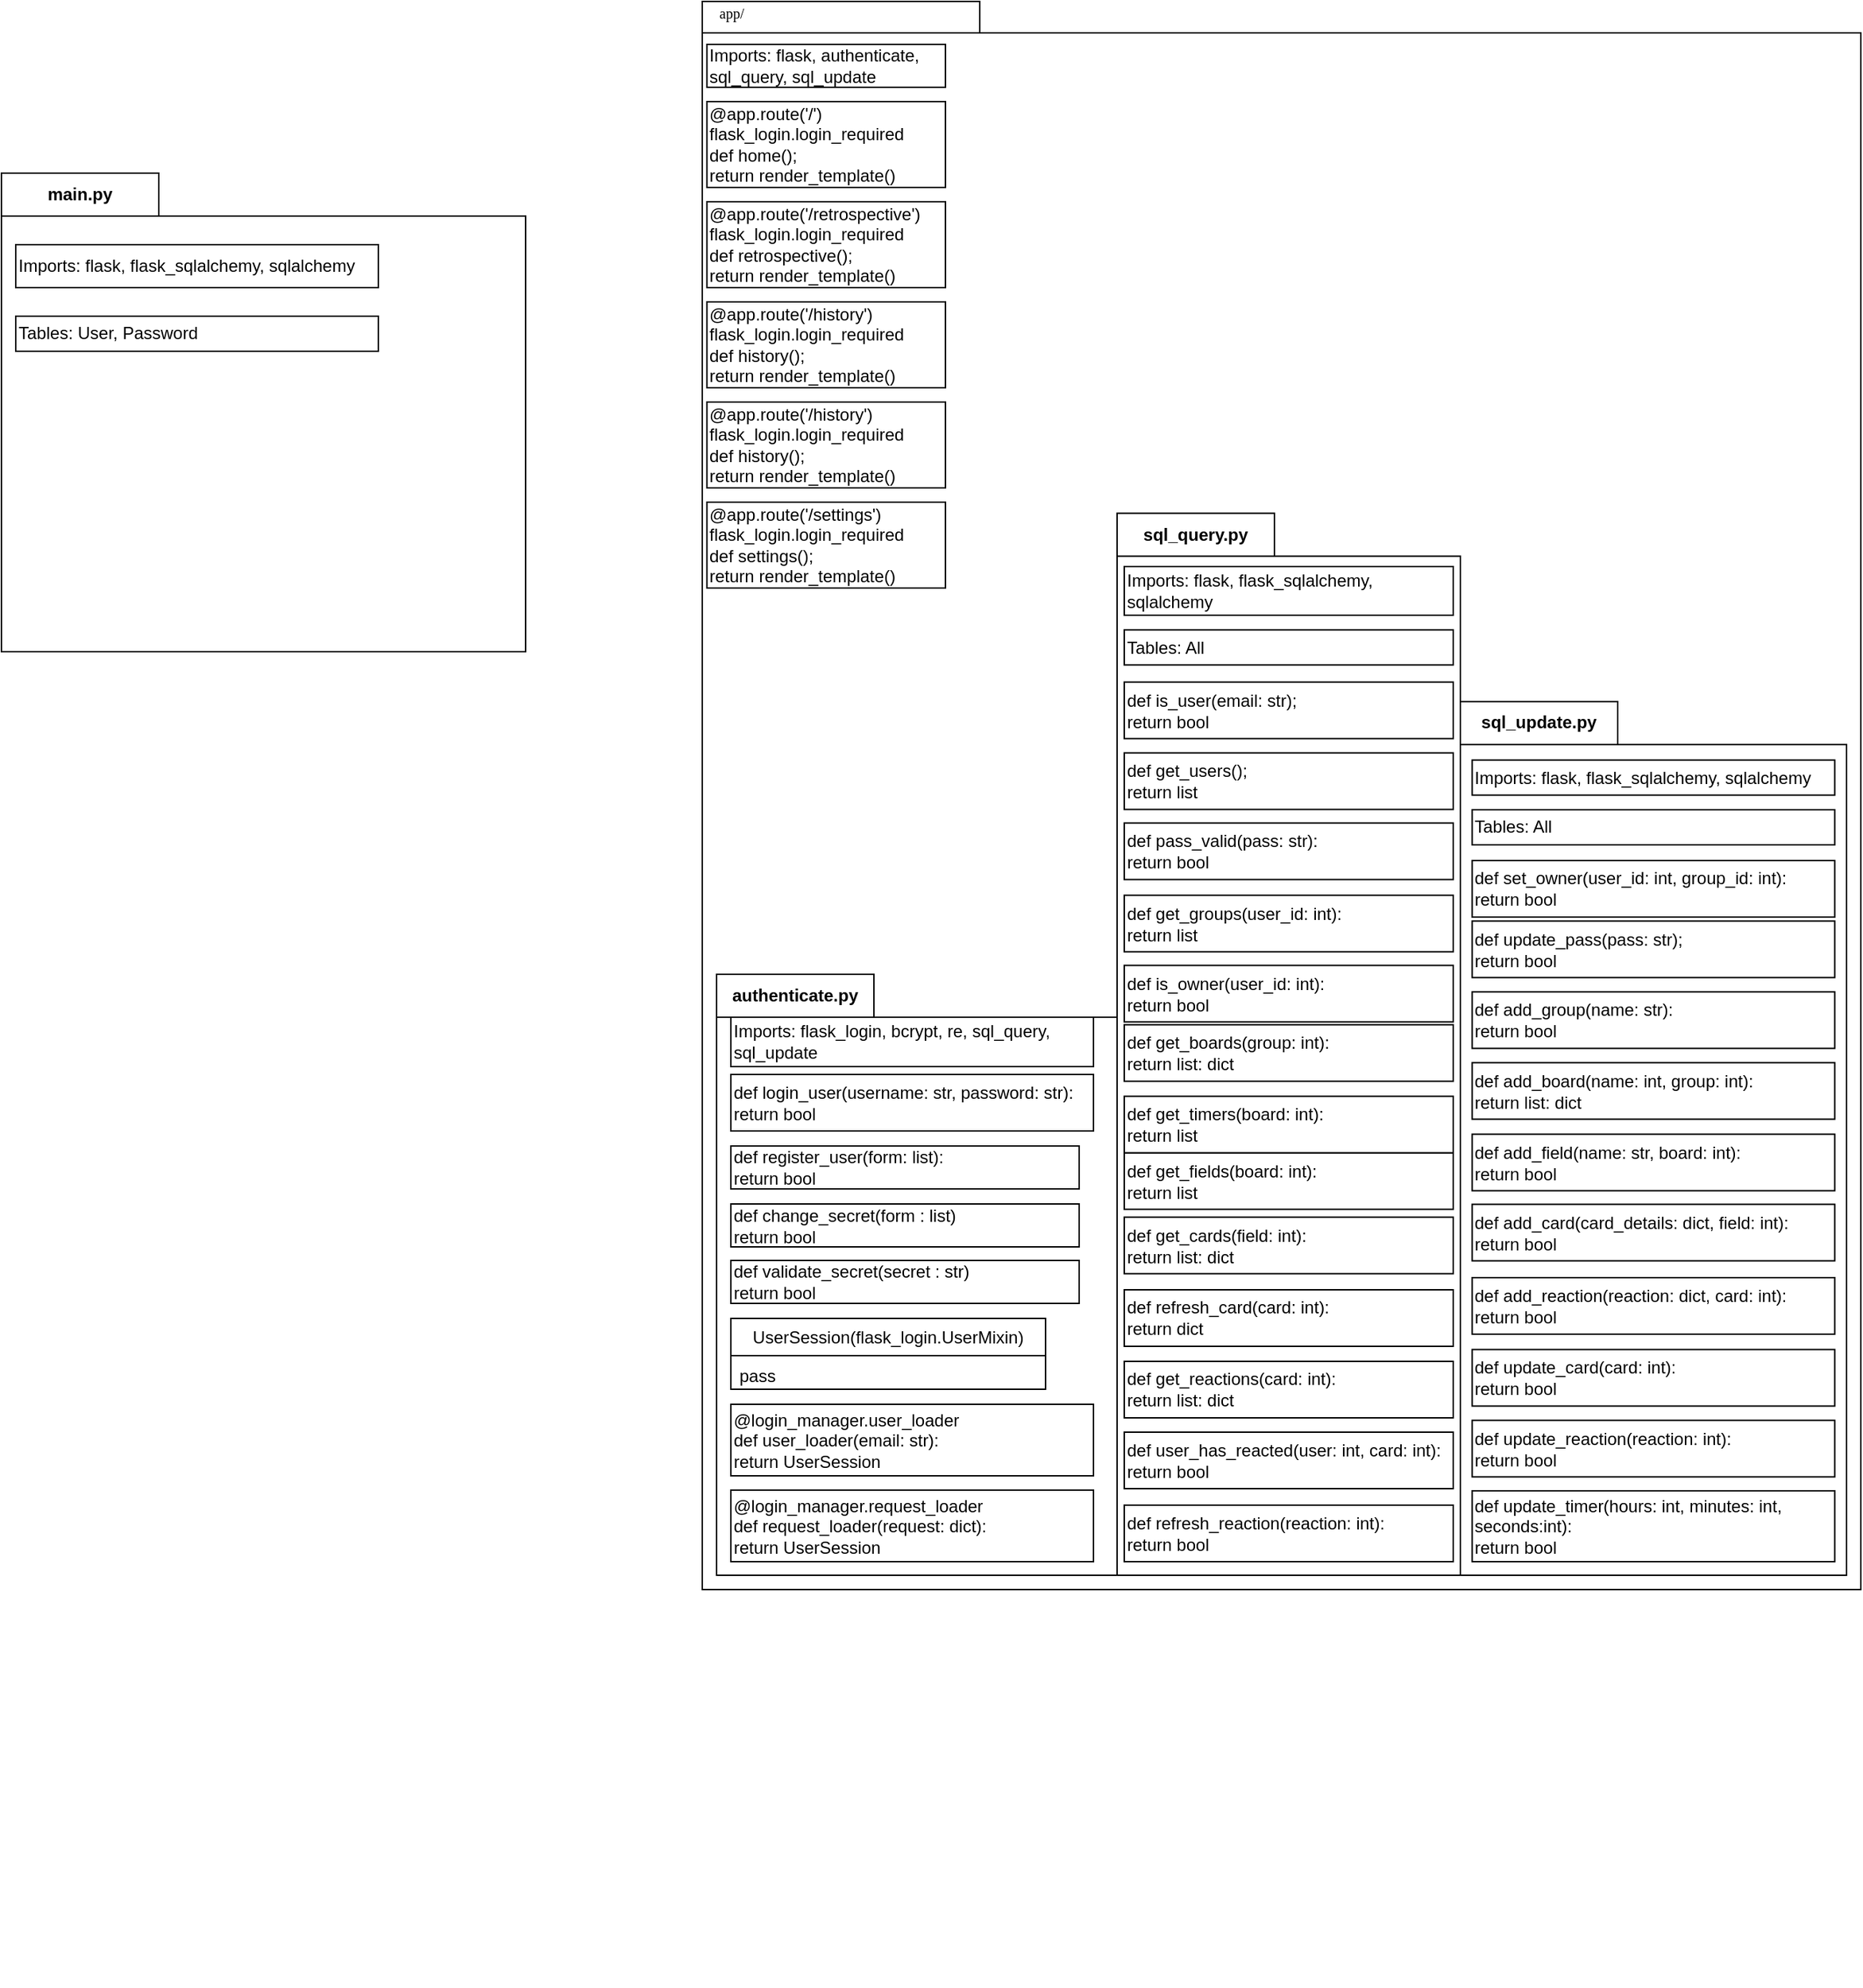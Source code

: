 <mxfile version="23.1.1" type="github">
  <diagram name="Page-1" id="b5b7bab2-c9e2-2cf4-8b2a-24fd1a2a6d21">
    <mxGraphModel dx="4100" dy="895" grid="1" gridSize="10" guides="1" tooltips="1" connect="1" arrows="1" fold="1" page="1" pageScale="1" pageWidth="827" pageHeight="1169" background="none" math="0" shadow="0">
      <root>
        <mxCell id="0" />
        <mxCell id="1" parent="0" />
        <mxCell id="Ghdv_1RhHWvs7Wrgkg28-36" value="sql_update.py" style="shape=folder;fontStyle=1;tabWidth=110;tabHeight=30;tabPosition=left;html=1;boundedLbl=1;labelInHeader=1;container=1;collapsible=0;whiteSpace=wrap;" vertex="1" parent="1">
          <mxGeometry x="-1940" y="509.37" width="270" height="610.63" as="geometry" />
        </mxCell>
        <mxCell id="Ghdv_1RhHWvs7Wrgkg28-37" value="" style="html=1;strokeColor=none;resizeWidth=1;resizeHeight=1;fillColor=none;part=1;connectable=0;allowArrows=0;deletable=0;whiteSpace=wrap;" vertex="1" parent="Ghdv_1RhHWvs7Wrgkg28-36">
          <mxGeometry width="270.0" height="330.133" relative="1" as="geometry">
            <mxPoint y="30" as="offset" />
          </mxGeometry>
        </mxCell>
        <mxCell id="oABOveACmjRv8DOEJNGW-1" value="" style="shape=folder;fontStyle=1;spacingTop=10;tabWidth=194;tabHeight=22;tabPosition=left;html=1;rounded=0;shadow=0;comic=0;labelBackgroundColor=none;strokeWidth=1;fillColor=none;fontFamily=Verdana;fontSize=10;align=center;movable=0;resizable=0;rotatable=0;deletable=0;editable=0;locked=1;connectable=0;" parent="1" vertex="1">
          <mxGeometry x="-2470" y="20" width="810" height="1110" as="geometry" />
        </mxCell>
        <mxCell id="Ghdv_1RhHWvs7Wrgkg28-31" value="sql_query.py" style="shape=folder;fontStyle=1;tabWidth=110;tabHeight=30;tabPosition=left;html=1;boundedLbl=1;labelInHeader=1;container=1;collapsible=0;whiteSpace=wrap;" vertex="1" parent="1">
          <mxGeometry x="-2180" y="377.75" width="240" height="742.25" as="geometry" />
        </mxCell>
        <mxCell id="Ghdv_1RhHWvs7Wrgkg28-32" value="" style="html=1;strokeColor=none;resizeWidth=1;resizeHeight=1;fillColor=none;part=1;connectable=0;allowArrows=0;deletable=0;whiteSpace=wrap;" vertex="1" parent="Ghdv_1RhHWvs7Wrgkg28-31">
          <mxGeometry width="240.0" height="401.292" relative="1" as="geometry">
            <mxPoint y="30" as="offset" />
          </mxGeometry>
        </mxCell>
        <mxCell id="ce-oD1tsiVBPls7cVyCi-16" value="Imports: flask, flask_sqlalchemy, sqlalchemy" style="html=1;whiteSpace=wrap;align=left;" parent="Ghdv_1RhHWvs7Wrgkg28-31" vertex="1">
          <mxGeometry x="5" y="37.25" width="230" height="34" as="geometry" />
        </mxCell>
        <mxCell id="ce-oD1tsiVBPls7cVyCi-21" value="Tables: All" style="html=1;whiteSpace=wrap;align=left;" parent="Ghdv_1RhHWvs7Wrgkg28-31" vertex="1">
          <mxGeometry x="5" y="81.5" width="230" height="24.5" as="geometry" />
        </mxCell>
        <mxCell id="ce-oD1tsiVBPls7cVyCi-22" value="def is_user(email: str);&lt;br&gt;return bool" style="html=1;whiteSpace=wrap;align=left;" parent="Ghdv_1RhHWvs7Wrgkg28-31" vertex="1">
          <mxGeometry x="5" y="118" width="230" height="39.5" as="geometry" />
        </mxCell>
        <mxCell id="ce-oD1tsiVBPls7cVyCi-23" value="def pass_valid(pass: str):&lt;br&gt;return bool" style="html=1;whiteSpace=wrap;align=left;" parent="Ghdv_1RhHWvs7Wrgkg28-31" vertex="1">
          <mxGeometry x="5" y="216.5" width="230" height="39.5" as="geometry" />
        </mxCell>
        <mxCell id="ce-oD1tsiVBPls7cVyCi-25" value="def get_groups(user_id: int):&lt;br&gt;return list" style="html=1;whiteSpace=wrap;align=left;" parent="Ghdv_1RhHWvs7Wrgkg28-31" vertex="1">
          <mxGeometry x="5" y="267" width="230" height="39.5" as="geometry" />
        </mxCell>
        <mxCell id="Ghdv_1RhHWvs7Wrgkg28-1" value="def get_fields(board: int):&lt;br&gt;return list" style="html=1;whiteSpace=wrap;align=left;" vertex="1" parent="Ghdv_1RhHWvs7Wrgkg28-31">
          <mxGeometry x="5" y="447" width="230" height="39.5" as="geometry" />
        </mxCell>
        <mxCell id="Ghdv_1RhHWvs7Wrgkg28-2" value="def get_users();&lt;br&gt;return list" style="html=1;whiteSpace=wrap;align=left;" vertex="1" parent="Ghdv_1RhHWvs7Wrgkg28-31">
          <mxGeometry x="5" y="167.5" width="230" height="39.5" as="geometry" />
        </mxCell>
        <mxCell id="Ghdv_1RhHWvs7Wrgkg28-3" value="def get_cards(field: int):&lt;br&gt;return list: dict" style="html=1;whiteSpace=wrap;align=left;" vertex="1" parent="Ghdv_1RhHWvs7Wrgkg28-31">
          <mxGeometry x="5" y="492" width="230" height="39.5" as="geometry" />
        </mxCell>
        <mxCell id="Ghdv_1RhHWvs7Wrgkg28-5" value="def refresh_card(card: int):&lt;br&gt;return dict" style="html=1;whiteSpace=wrap;align=left;" vertex="1" parent="Ghdv_1RhHWvs7Wrgkg28-31">
          <mxGeometry x="5" y="542.75" width="230" height="39.5" as="geometry" />
        </mxCell>
        <mxCell id="Ghdv_1RhHWvs7Wrgkg28-6" value="def get_reactions(card: int):&lt;br&gt;return list: dict" style="html=1;whiteSpace=wrap;align=left;" vertex="1" parent="Ghdv_1RhHWvs7Wrgkg28-31">
          <mxGeometry x="5" y="592.75" width="230" height="39.5" as="geometry" />
        </mxCell>
        <mxCell id="Ghdv_1RhHWvs7Wrgkg28-8" value="def refresh_reaction(reaction: int):&lt;br&gt;return bool" style="html=1;whiteSpace=wrap;align=left;" vertex="1" parent="Ghdv_1RhHWvs7Wrgkg28-31">
          <mxGeometry x="5" y="693.25" width="230" height="39.5" as="geometry" />
        </mxCell>
        <mxCell id="Ghdv_1RhHWvs7Wrgkg28-14" value="def is_owner(user_id: int):&lt;br&gt;return bool" style="html=1;whiteSpace=wrap;align=left;" vertex="1" parent="Ghdv_1RhHWvs7Wrgkg28-31">
          <mxGeometry x="5" y="316" width="230" height="39.5" as="geometry" />
        </mxCell>
        <mxCell id="Ghdv_1RhHWvs7Wrgkg28-18" value="def get_boards(group: int):&lt;br&gt;return list: dict" style="html=1;whiteSpace=wrap;align=left;" vertex="1" parent="Ghdv_1RhHWvs7Wrgkg28-31">
          <mxGeometry x="5" y="357.5" width="230" height="39.5" as="geometry" />
        </mxCell>
        <mxCell id="Ghdv_1RhHWvs7Wrgkg28-21" value="def user_has_reacted(user: int, card: int):&lt;br&gt;return bool" style="html=1;whiteSpace=wrap;align=left;" vertex="1" parent="Ghdv_1RhHWvs7Wrgkg28-31">
          <mxGeometry x="5" y="642.25" width="230" height="39.5" as="geometry" />
        </mxCell>
        <mxCell id="Ghdv_1RhHWvs7Wrgkg28-26" value="def get_timers(board: int):&lt;br&gt;return list" style="html=1;whiteSpace=wrap;align=left;" vertex="1" parent="Ghdv_1RhHWvs7Wrgkg28-31">
          <mxGeometry x="5" y="407.5" width="230" height="39.5" as="geometry" />
        </mxCell>
        <mxCell id="oABOveACmjRv8DOEJNGW-2" value="app/" style="text;html=1;align=left;verticalAlign=top;spacingTop=-4;fontSize=10;fontFamily=Verdana;movable=0;resizable=0;rotatable=0;deletable=0;editable=0;locked=1;connectable=0;" parent="1" vertex="1">
          <mxGeometry x="-2460" y="20" width="130" height="20" as="geometry" />
        </mxCell>
        <mxCell id="oABOveACmjRv8DOEJNGW-3" value="authenticate.py" style="shape=folder;fontStyle=1;tabWidth=110;tabHeight=30;tabPosition=left;html=1;boundedLbl=1;labelInHeader=1;container=1;collapsible=0;whiteSpace=wrap;" parent="1" vertex="1">
          <mxGeometry x="-2460" y="700" width="280" height="420" as="geometry" />
        </mxCell>
        <mxCell id="oABOveACmjRv8DOEJNGW-4" value="" style="html=1;strokeColor=none;resizeWidth=1;resizeHeight=1;fillColor=none;part=1;connectable=0;allowArrows=0;deletable=0;whiteSpace=wrap;" parent="oABOveACmjRv8DOEJNGW-3" vertex="1">
          <mxGeometry width="280.0" height="227.07" relative="1" as="geometry">
            <mxPoint y="30" as="offset" />
          </mxGeometry>
        </mxCell>
        <mxCell id="5I_VJ2KQ3NgT_Eq5ZEYx-39" value="main.py" style="shape=folder;fontStyle=1;tabWidth=110;tabHeight=30;tabPosition=left;html=1;boundedLbl=1;labelInHeader=1;container=1;collapsible=0;whiteSpace=wrap;" parent="1" vertex="1">
          <mxGeometry x="-2960" y="140" width="366.5" height="334.5" as="geometry" />
        </mxCell>
        <mxCell id="5I_VJ2KQ3NgT_Eq5ZEYx-40" value="" style="html=1;strokeColor=none;resizeWidth=1;resizeHeight=1;fillColor=none;part=1;connectable=0;allowArrows=0;deletable=0;whiteSpace=wrap;" parent="5I_VJ2KQ3NgT_Eq5ZEYx-39" vertex="1">
          <mxGeometry width="366.5" height="180.845" relative="1" as="geometry">
            <mxPoint y="30" as="offset" />
          </mxGeometry>
        </mxCell>
        <mxCell id="5I_VJ2KQ3NgT_Eq5ZEYx-44" value="Tables: User, Password" style="html=1;whiteSpace=wrap;align=left;" parent="5I_VJ2KQ3NgT_Eq5ZEYx-39" vertex="1">
          <mxGeometry x="10" y="100" width="253.5" height="24.5" as="geometry" />
        </mxCell>
        <mxCell id="5I_VJ2KQ3NgT_Eq5ZEYx-46" value="Imports:&amp;nbsp;flask, flask_sqlalchemy, sqlalchemy" style="html=1;whiteSpace=wrap;align=left;" parent="5I_VJ2KQ3NgT_Eq5ZEYx-39" vertex="1">
          <mxGeometry x="10" y="50" width="253.5" height="30" as="geometry" />
        </mxCell>
        <mxCell id="5I_VJ2KQ3NgT_Eq5ZEYx-32" value="def login_user(username: str, password: str): &lt;br&gt;return bool" style="html=1;whiteSpace=wrap;align=left;" parent="1" vertex="1">
          <mxGeometry x="-2450" y="770" width="253.5" height="39.5" as="geometry" />
        </mxCell>
        <mxCell id="5I_VJ2KQ3NgT_Eq5ZEYx-33" value="def register_user(form: list): &lt;br&gt;return bool" style="html=1;whiteSpace=wrap;align=left;" parent="1" vertex="1">
          <mxGeometry x="-2450" y="820" width="243.5" height="30" as="geometry" />
        </mxCell>
        <mxCell id="5I_VJ2KQ3NgT_Eq5ZEYx-35" value="def change_secret(form : list)&lt;br&gt;return bool" style="html=1;whiteSpace=wrap;align=left;" parent="1" vertex="1">
          <mxGeometry x="-2450" y="860.5" width="243.5" height="30" as="geometry" />
        </mxCell>
        <mxCell id="5I_VJ2KQ3NgT_Eq5ZEYx-37" value="def validate_secret(secret : str)&lt;br&gt;return bool" style="html=1;whiteSpace=wrap;align=left;" parent="1" vertex="1">
          <mxGeometry x="-2450" y="900" width="243.5" height="30" as="geometry" />
        </mxCell>
        <mxCell id="5I_VJ2KQ3NgT_Eq5ZEYx-47" value="Imports: flask_login, bcrypt, re, sql_query, sql_update" style="html=1;whiteSpace=wrap;align=left;" parent="1" vertex="1">
          <mxGeometry x="-2450" y="730" width="253.5" height="34.5" as="geometry" />
        </mxCell>
        <mxCell id="ce-oD1tsiVBPls7cVyCi-1" value="UserSession(flask_login.UserMixin)" style="swimlane;fontStyle=0;childLayout=stackLayout;horizontal=1;startSize=26;fillColor=none;horizontalStack=0;resizeParent=1;resizeParentMax=0;resizeLast=0;collapsible=1;marginBottom=0;whiteSpace=wrap;html=1;" parent="1" vertex="1">
          <mxGeometry x="-2450.003" y="940.5" width="220" height="49.5" as="geometry">
            <mxRectangle x="30" y="66.671" width="70" height="30" as="alternateBounds" />
          </mxGeometry>
        </mxCell>
        <mxCell id="ce-oD1tsiVBPls7cVyCi-5" value="pass" style="text;strokeColor=none;fillColor=none;align=left;verticalAlign=top;spacingLeft=4;spacingRight=4;overflow=hidden;rotatable=0;points=[[0,0.5],[1,0.5]];portConstraint=eastwest;whiteSpace=wrap;html=1;" parent="ce-oD1tsiVBPls7cVyCi-1" vertex="1">
          <mxGeometry y="26" width="220" height="23.5" as="geometry" />
        </mxCell>
        <mxCell id="ce-oD1tsiVBPls7cVyCi-9" value="@login_manager.user_loader&lt;br&gt;def user_loader(email: str): &lt;br&gt;return UserSession" style="html=1;whiteSpace=wrap;align=left;" parent="1" vertex="1">
          <mxGeometry x="-2450" y="1000.5" width="253.5" height="50" as="geometry" />
        </mxCell>
        <mxCell id="ce-oD1tsiVBPls7cVyCi-10" value="@login_manager.request_loader&lt;br&gt;def request_loader(request: dict): &lt;br&gt;return UserSession" style="html=1;whiteSpace=wrap;align=left;" parent="1" vertex="1">
          <mxGeometry x="-2450" y="1060.5" width="253.5" height="50" as="geometry" />
        </mxCell>
        <mxCell id="ce-oD1tsiVBPls7cVyCi-11" value="" style="html=1;strokeColor=none;resizeWidth=1;resizeHeight=1;fillColor=none;part=1;connectable=0;allowArrows=0;deletable=0;whiteSpace=wrap;" parent="1" vertex="1">
          <mxGeometry x="-2535" y="1180" width="280.0" height="227.07" as="geometry" />
        </mxCell>
        <mxCell id="ce-oD1tsiVBPls7cVyCi-24" value="def update_pass(pass: str);&lt;br&gt;return bool" style="html=1;whiteSpace=wrap;align=left;" parent="1" vertex="1">
          <mxGeometry x="-1931.75" y="662.75" width="253.5" height="39.5" as="geometry" />
        </mxCell>
        <mxCell id="Ghdv_1RhHWvs7Wrgkg28-4" value="def update_card(card: int):&lt;br&gt;return bool" style="html=1;whiteSpace=wrap;align=left;" vertex="1" parent="1">
          <mxGeometry x="-1931.75" y="962.25" width="253.5" height="39.5" as="geometry" />
        </mxCell>
        <mxCell id="Ghdv_1RhHWvs7Wrgkg28-7" value="def update_reaction(reaction: int):&lt;br&gt;return bool" style="html=1;whiteSpace=wrap;align=left;" vertex="1" parent="1">
          <mxGeometry x="-1931.75" y="1011.75" width="253.5" height="39.5" as="geometry" />
        </mxCell>
        <mxCell id="Ghdv_1RhHWvs7Wrgkg28-9" value="def add_field(name: str, board: int):&lt;br&gt;return bool" style="html=1;whiteSpace=wrap;align=left;" vertex="1" parent="1">
          <mxGeometry x="-1931.75" y="811.75" width="253.5" height="39.5" as="geometry" />
        </mxCell>
        <mxCell id="Ghdv_1RhHWvs7Wrgkg28-11" value="def add_group(name: str):&lt;br&gt;return bool" style="html=1;whiteSpace=wrap;align=left;" vertex="1" parent="1">
          <mxGeometry x="-1931.75" y="712.25" width="253.5" height="39.5" as="geometry" />
        </mxCell>
        <mxCell id="Ghdv_1RhHWvs7Wrgkg28-12" value="def add_card(card_details: dict, field: int):&lt;br&gt;return bool" style="html=1;whiteSpace=wrap;align=left;" vertex="1" parent="1">
          <mxGeometry x="-1931.75" y="860.75" width="253.5" height="39.5" as="geometry" />
        </mxCell>
        <mxCell id="Ghdv_1RhHWvs7Wrgkg28-13" value="def set_owner(user_id: int, group_id: int):&lt;br&gt;return bool" style="html=1;whiteSpace=wrap;align=left;" vertex="1" parent="1">
          <mxGeometry x="-1931.75" y="620.5" width="253.5" height="39.5" as="geometry" />
        </mxCell>
        <mxCell id="Ghdv_1RhHWvs7Wrgkg28-19" value="def add_board(name: int, group: int):&lt;br&gt;return list: dict" style="html=1;whiteSpace=wrap;align=left;" vertex="1" parent="1">
          <mxGeometry x="-1931.75" y="761.75" width="253.5" height="39.5" as="geometry" />
        </mxCell>
        <mxCell id="Ghdv_1RhHWvs7Wrgkg28-20" value="def add_reaction(reaction: dict, card: int):&lt;br&gt;return bool" style="html=1;whiteSpace=wrap;align=left;" vertex="1" parent="1">
          <mxGeometry x="-1931.75" y="912" width="253.5" height="39.5" as="geometry" />
        </mxCell>
        <mxCell id="Ghdv_1RhHWvs7Wrgkg28-22" value="Imports: flask, flask_sqlalchemy, sqlalchemy" style="html=1;whiteSpace=wrap;align=left;" vertex="1" parent="1">
          <mxGeometry x="-1931.75" y="550.25" width="253.5" height="24.5" as="geometry" />
        </mxCell>
        <mxCell id="Ghdv_1RhHWvs7Wrgkg28-23" value="Tables: All" style="html=1;whiteSpace=wrap;align=left;" vertex="1" parent="1">
          <mxGeometry x="-1931.75" y="585" width="253.5" height="24.5" as="geometry" />
        </mxCell>
        <mxCell id="Ghdv_1RhHWvs7Wrgkg28-25" value="def update_timer(hours: int, minutes: int, seconds:int):&lt;br&gt;return bool" style="html=1;whiteSpace=wrap;align=left;" vertex="1" parent="1">
          <mxGeometry x="-1931.75" y="1061" width="253.5" height="49.5" as="geometry" />
        </mxCell>
        <mxCell id="Ghdv_1RhHWvs7Wrgkg28-39" value="Imports:&amp;nbsp;flask, authenticate,&lt;br&gt;sql_query, sql_update" style="html=1;whiteSpace=wrap;align=left;" vertex="1" parent="1">
          <mxGeometry x="-2466.75" y="50" width="166.75" height="30" as="geometry" />
        </mxCell>
        <mxCell id="Ghdv_1RhHWvs7Wrgkg28-40" value="@app.route(&#39;/&#39;)&lt;br&gt;flask_login.login_required&lt;br&gt;def home();&lt;br&gt;return render_template()" style="html=1;whiteSpace=wrap;align=left;" vertex="1" parent="1">
          <mxGeometry x="-2466.75" y="90" width="166.75" height="60" as="geometry" />
        </mxCell>
        <mxCell id="Ghdv_1RhHWvs7Wrgkg28-41" value="@app.route(&#39;/retrospective&#39;)&lt;br&gt;flask_login.login_required&lt;br&gt;def retrospective();&lt;br&gt;return render_template()" style="html=1;whiteSpace=wrap;align=left;" vertex="1" parent="1">
          <mxGeometry x="-2466.75" y="160" width="166.75" height="60" as="geometry" />
        </mxCell>
        <mxCell id="Ghdv_1RhHWvs7Wrgkg28-42" value="@app.route(&#39;/history&#39;)&lt;br&gt;flask_login.login_required&lt;br&gt;def history();&lt;br&gt;return render_template()" style="html=1;whiteSpace=wrap;align=left;" vertex="1" parent="1">
          <mxGeometry x="-2466.75" y="230" width="166.75" height="60" as="geometry" />
        </mxCell>
        <mxCell id="Ghdv_1RhHWvs7Wrgkg28-43" value="@app.route(&#39;/history&#39;)&lt;br&gt;flask_login.login_required&lt;br&gt;def history();&lt;br&gt;return render_template()" style="html=1;whiteSpace=wrap;align=left;" vertex="1" parent="1">
          <mxGeometry x="-2466.75" y="300" width="166.75" height="60" as="geometry" />
        </mxCell>
        <mxCell id="Ghdv_1RhHWvs7Wrgkg28-44" value="@app.route(&#39;/settings&#39;)&lt;br&gt;flask_login.login_required&lt;br&gt;def settings();&lt;br&gt;return render_template()" style="html=1;whiteSpace=wrap;align=left;" vertex="1" parent="1">
          <mxGeometry x="-2466.75" y="370" width="166.75" height="60" as="geometry" />
        </mxCell>
      </root>
    </mxGraphModel>
  </diagram>
</mxfile>
